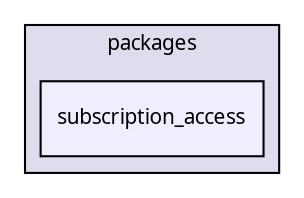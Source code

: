 digraph "packages/subscription/packages/subscription_access/" {
  compound=true
  node [ fontsize="10", fontname="FreeSans.ttf"];
  edge [ labelfontsize="10", labelfontname="FreeSans.ttf"];
  subgraph clusterdir_4e43235ce4c355b9c29ba3af03fa2331 {
    graph [ bgcolor="#ddddee", pencolor="black", label="packages" fontname="FreeSans.ttf", fontsize="10", URL="dir_4e43235ce4c355b9c29ba3af03fa2331.html"]
  dir_b22ecc711a1dfca2d43e04eb04efa6cd [shape=box, label="subscription_access", style="filled", fillcolor="#eeeeff", pencolor="black", URL="dir_b22ecc711a1dfca2d43e04eb04efa6cd.html"];
  }
}
